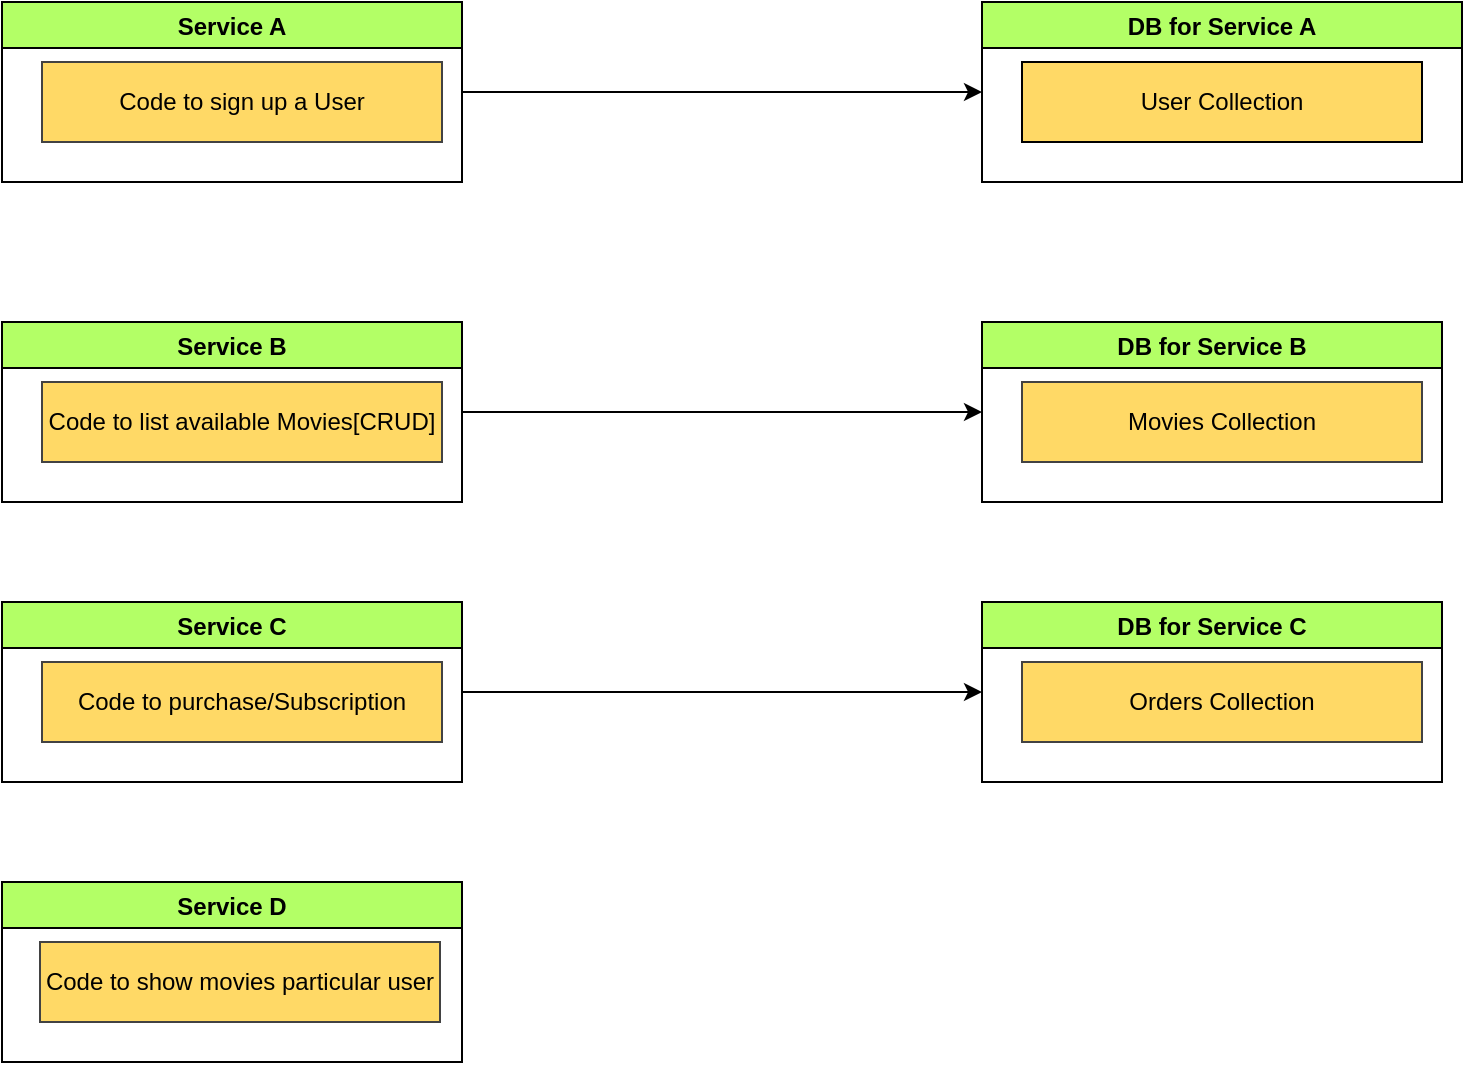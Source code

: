 <mxfile version="14.2.4" type="github"><diagram id="Uh3J7rVi9BvG3BKw1WDH" name="Page-1"><mxGraphModel dx="1186" dy="614" grid="1" gridSize="10" guides="1" tooltips="1" connect="1" arrows="1" fold="1" page="1" pageScale="1" pageWidth="850" pageHeight="1100" math="0" shadow="0"><root><mxCell id="0"/><mxCell id="1" parent="0"/><mxCell id="qnscArg100dH5S5tQvRv-30" style="edgeStyle=orthogonalEdgeStyle;rounded=0;orthogonalLoop=1;jettySize=auto;html=1;entryX=0;entryY=0.5;entryDx=0;entryDy=0;" edge="1" parent="1" source="qnscArg100dH5S5tQvRv-11" target="qnscArg100dH5S5tQvRv-15"><mxGeometry relative="1" as="geometry"/></mxCell><mxCell id="qnscArg100dH5S5tQvRv-11" value="Service A" style="swimlane;strokeWidth=1;fillColor=#B3FF66;startSize=23;" vertex="1" parent="1"><mxGeometry x="30" y="40" width="230" height="90" as="geometry"><mxRectangle x="210" y="50" width="90" height="23" as="alternateBounds"/></mxGeometry></mxCell><mxCell id="qnscArg100dH5S5tQvRv-13" value="Code to sign up a User" style="rounded=0;whiteSpace=wrap;html=1;strokeWidth=1;strokeColor=#424242;fillColor=#FFD966;" vertex="1" parent="qnscArg100dH5S5tQvRv-11"><mxGeometry x="20" y="30" width="200" height="40" as="geometry"/></mxCell><mxCell id="qnscArg100dH5S5tQvRv-15" value="DB for Service A" style="swimlane;strokeWidth=1;fillColor=#B3FF66;" vertex="1" parent="1"><mxGeometry x="520" y="40" width="240" height="90" as="geometry"><mxRectangle x="210" y="50" width="90" height="23" as="alternateBounds"/></mxGeometry></mxCell><mxCell id="qnscArg100dH5S5tQvRv-16" value="User Collection" style="rounded=0;whiteSpace=wrap;html=1;strokeWidth=1;fillColor=#FFD966;" vertex="1" parent="qnscArg100dH5S5tQvRv-15"><mxGeometry x="20" y="30" width="200" height="40" as="geometry"/></mxCell><mxCell id="qnscArg100dH5S5tQvRv-31" style="edgeStyle=orthogonalEdgeStyle;rounded=0;orthogonalLoop=1;jettySize=auto;html=1;entryX=0;entryY=0.5;entryDx=0;entryDy=0;" edge="1" parent="1" source="qnscArg100dH5S5tQvRv-20" target="qnscArg100dH5S5tQvRv-22"><mxGeometry relative="1" as="geometry"/></mxCell><mxCell id="qnscArg100dH5S5tQvRv-20" value="Service B" style="swimlane;strokeWidth=1;fillColor=#B3FF66;startSize=23;" vertex="1" parent="1"><mxGeometry x="30" y="200" width="230" height="90" as="geometry"><mxRectangle x="210" y="50" width="90" height="23" as="alternateBounds"/></mxGeometry></mxCell><mxCell id="qnscArg100dH5S5tQvRv-21" value="Code to list available Movies[CRUD]" style="rounded=0;whiteSpace=wrap;html=1;strokeWidth=1;strokeColor=#424242;fillColor=#FFD966;" vertex="1" parent="qnscArg100dH5S5tQvRv-20"><mxGeometry x="20" y="30" width="200" height="40" as="geometry"/></mxCell><mxCell id="qnscArg100dH5S5tQvRv-22" value="DB for Service B" style="swimlane;strokeWidth=1;fillColor=#B3FF66;startSize=23;" vertex="1" parent="1"><mxGeometry x="520" y="200" width="230" height="90" as="geometry"><mxRectangle x="210" y="50" width="90" height="23" as="alternateBounds"/></mxGeometry></mxCell><mxCell id="qnscArg100dH5S5tQvRv-23" value="Movies Collection" style="rounded=0;whiteSpace=wrap;html=1;strokeWidth=1;strokeColor=#424242;fillColor=#FFD966;" vertex="1" parent="qnscArg100dH5S5tQvRv-22"><mxGeometry x="20" y="30" width="200" height="40" as="geometry"/></mxCell><mxCell id="qnscArg100dH5S5tQvRv-33" style="edgeStyle=orthogonalEdgeStyle;rounded=0;orthogonalLoop=1;jettySize=auto;html=1;entryX=0;entryY=0.5;entryDx=0;entryDy=0;" edge="1" parent="1" source="qnscArg100dH5S5tQvRv-24" target="qnscArg100dH5S5tQvRv-26"><mxGeometry relative="1" as="geometry"/></mxCell><mxCell id="qnscArg100dH5S5tQvRv-24" value="Service C" style="swimlane;strokeWidth=1;fillColor=#B3FF66;startSize=23;" vertex="1" parent="1"><mxGeometry x="30" y="340" width="230" height="90" as="geometry"><mxRectangle x="210" y="50" width="90" height="23" as="alternateBounds"/></mxGeometry></mxCell><mxCell id="qnscArg100dH5S5tQvRv-25" value="Code to purchase/Subscription" style="rounded=0;whiteSpace=wrap;html=1;strokeWidth=1;strokeColor=#424242;fillColor=#FFD966;" vertex="1" parent="qnscArg100dH5S5tQvRv-24"><mxGeometry x="20" y="30" width="200" height="40" as="geometry"/></mxCell><mxCell id="qnscArg100dH5S5tQvRv-26" value="DB for Service C" style="swimlane;strokeWidth=1;fillColor=#B3FF66;startSize=23;" vertex="1" parent="1"><mxGeometry x="520" y="340" width="230" height="90" as="geometry"><mxRectangle x="210" y="50" width="90" height="23" as="alternateBounds"/></mxGeometry></mxCell><mxCell id="qnscArg100dH5S5tQvRv-27" value="Orders Collection" style="rounded=0;whiteSpace=wrap;html=1;strokeWidth=1;strokeColor=#424242;fillColor=#FFD966;" vertex="1" parent="qnscArg100dH5S5tQvRv-26"><mxGeometry x="20" y="30" width="200" height="40" as="geometry"/></mxCell><mxCell id="qnscArg100dH5S5tQvRv-28" value="Service D" style="swimlane;strokeWidth=1;fillColor=#B3FF66;startSize=23;" vertex="1" parent="1"><mxGeometry x="30" y="480" width="230" height="90" as="geometry"><mxRectangle x="210" y="50" width="90" height="23" as="alternateBounds"/></mxGeometry></mxCell><mxCell id="qnscArg100dH5S5tQvRv-29" value="Code to show movies particular user" style="rounded=0;whiteSpace=wrap;html=1;strokeWidth=1;strokeColor=#424242;fillColor=#FFD966;" vertex="1" parent="qnscArg100dH5S5tQvRv-28"><mxGeometry x="19" y="30" width="200" height="40" as="geometry"/></mxCell></root></mxGraphModel></diagram></mxfile>